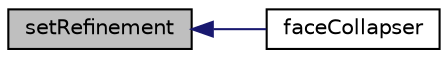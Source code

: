digraph "setRefinement"
{
  bgcolor="transparent";
  edge [fontname="Helvetica",fontsize="10",labelfontname="Helvetica",labelfontsize="10"];
  node [fontname="Helvetica",fontsize="10",shape=record];
  rankdir="LR";
  Node862 [label="setRefinement",height=0.2,width=0.4,color="black", fillcolor="grey75", style="filled", fontcolor="black"];
  Node862 -> Node863 [dir="back",color="midnightblue",fontsize="10",style="solid",fontname="Helvetica"];
  Node863 [label="faceCollapser",height=0.2,width=0.4,color="black",URL="$a22405.html#ab9116316d39e0fbe54bb70ffdf268879",tooltip="Construct from mesh. "];
}

